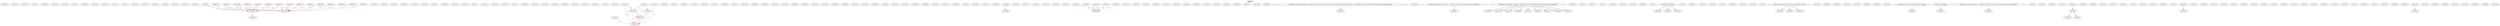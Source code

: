 digraph ASIA {
labelloc = "t";
label = "ASIA"
fontsize = 27;
"ASIA*100"
"ASIA*101"
"ASIA*110"
"ASIA*150"
"ASIA*200"
"ASIA*204"
"ASIA*206"
"ASIA*207"
"ASIA*208"
"ASIA*209"
"ASIA*210"
"ASIA*211"
"ASIA*212"
"ASIA*213"
"ASIA*222"
"ASIA*223"
"ASIA*250"
"ASIA*254"
"ASIA*258"
"ASIA*270"
"ASIA*300"
"ASIA*301"
"ASIA*302"
"ASIA*303"
"ASIA*304"
"ASIA*305"
"ASIA*306"
"ASIA*307"
"ASIA*308"
"ASIA*309"
"ASIA*310"
"ASIA*311"
"ASIA*312"
"ASIA*313"
"ASIA*314"
"ASIA*315"
"ASIA*316"
"ASIA*317"
"ASIA*318"
"ASIA*319"
"ASIA*320"
"ASIA*321"
"ASIA*323"
"ASIA*324"
"ASIA*325"
"ASIA*326"
"ASIA*327"
"ASIA*329"
"ASIA*330"
"ASIA*331"
"ASIA*332"
"ASIA*333"
"ASIA*334"
"ASIA*335"
"ASIA*336"
"ASIA*337"
"ASIA*338"
"ASIA*339"
"ASIA*340"
"ASIA*341"
"ASIA*342"
"ASIA*343"
"ASIA*344"
"ASIA*345"
"ASIA*346"
"ASIA*347"
"ASIA*348"
"ASIA*350"
"ASIA*351"
"ASIA*352"
"ASIA*353"
"ASIA*354"
"ASIA*355"
"ASIA*356"
"ASIA*357"
"ASIA*358"
"ASIA*360"
"ASIA*361"
"ASIA*362"
"ASIA*363"
"ASIA*364"
"ASIA*365"
"ASIA*367"
"ASIA*368"
"ASIA*369"
"ASIA*370"
"ASIA*371"
"ASIA*372"
"ASIA*373"
"ASIA*374"
"ASIA*375"
"ASIA*376"
"ASIA*377"
"ASIA*378"
"ASIA*380"
"ASIA*381"
"ASIA*382"
"ASIA*384"
"ASIA*385"
"CHIN*207" -> "ASIA*386" [style=dashed] [label="1 of", fontcolor=firebrick4] [color=red3]
"CHIN*337" -> "ASIA*386" [style=dashed] [label="1 of", fontcolor=firebrick4] [color=red3]
"CHIN*208" -> "ASIA*386" [style=dashed] [label="1 of", fontcolor=firebrick4] [color=red3]
"CHIN*338" -> "ASIA*386" [style=dashed] [label="1 of", fontcolor=firebrick4] [color=red3]
"CHIN*217" -> "ASIA*386" [style=dashed] [label="1 of", fontcolor=firebrick4] [color=red3]
"CHIN*347" -> "ASIA*386" [style=dashed] [label="1 of", fontcolor=firebrick4] [color=red3]
"CHIN*218" -> "ASIA*386" [style=dashed] [label="1 of", fontcolor=firebrick4] [color=red3]
"CHIN*348" -> "ASIA*386" [style=dashed] [label="1 of", fontcolor=firebrick4] [color=red3]
"ASIA*387"
"ASIA*388"
"ASIA*389"
"ASIA*390"
"ASIA*392"
"ASIA*393"
"ASIA*394"
"ASIA*395"
"ASIA*386" -> "ASIA*396" [style=solid]
"ASIA*397"
"ASIA*398"
"ASIA*399"
"ASIA*300" -> "ASIA*400" [style=solid]
"CHIN*207" -> "ASIA*400" [style=dashed] [label="1 of", fontcolor=firebrick4] [color=red3]
"CHIN*208" -> "ASIA*400" [style=dashed] [label="1 of", fontcolor=firebrick4] [color=red3]
"CHIN*337" -> "ASIA*400" [style=dashed] [label="1 of", fontcolor=firebrick4] [color=red3]
"CHIN*338" -> "ASIA*400" [style=dashed] [label="1 of", fontcolor=firebrick4] [color=red3]
"CHIN*217" -> "ASIA*400" [style=dashed] [label="1 of", fontcolor=firebrick4] [color=red3]
"CHIN*218" -> "ASIA*400" [style=dashed] [label="1 of", fontcolor=firebrick4] [color=red3]
"CHIN*347" -> "ASIA*400" [style=dashed] [label="1 of", fontcolor=firebrick4] [color=red3]
"CHIN*348" -> "ASIA*400" [style=dashed] [label="1 of", fontcolor=firebrick4] [color=red3]
"JAPN*213" -> "ASIA*400" [style=dashed] [label="1 of", fontcolor=firebrick4] [color=red3]
"JAPN*251" -> "ASIA*400" [style=dashed] [label="1 of", fontcolor=firebrick4] [color=red3]
"JAPN*323" -> "ASIA*400" [style=dashed] [label="1 of", fontcolor=firebrick4] [color=red3]
"JAPN*361" -> "ASIA*400" [style=dashed] [label="1 of", fontcolor=firebrick4] [color=red3]
"KORN*300" -> "ASIA*400" [style=dashed] [label="1 of", fontcolor=firebrick4] [color=red3]
"KORN*301" -> "ASIA*400" [style=dashed] [label="1 of", fontcolor=firebrick4] [color=red3]
"KORN*302" -> "ASIA*400" [style=dashed] [label="1 of", fontcolor=firebrick4] [color=red3]
"Restricted to fourth-year students. At least 12 credits of any level of CHIN, JAPN, or KORN or placement approval.  A minimum of 9 credits of 300-level ASIA coursework recommended." -> "ASIA*402" [style=solid]
"ASIA*405"
"Restricted to fourth-year students.  9 credits of 300-level ASIA coursework recommended." -> "ASIA*407" [style=solid]
"Restricted to fourth-year students. A minimum of 9 credits of 300-level ASIA coursework recommended." -> "ASIA*408" [style=solid]
"ASIA*410"
"ASIA*411"
"ASIA*412"
"ASIA*413"
"ASIA*414"
"ASIA*418"
"ASIA*327" -> "ASIA*427" [style=dashed] [label="1 of", fontcolor=firebrick4] [color=red3]
"ASIA*347" -> "ASIA*427" [style=dashed] [label="1 of", fontcolor=firebrick4] [color=red3]
"ASIA*357" -> "ASIA*427" [style=dashed] [label="1 of", fontcolor=firebrick4] [color=red3]
"ASIA*447" -> "ASIA*427" [style=dashed] [label="1 of", fontcolor=firebrick4] [color=red3]
"ASIA*452" -> "ASIA*427" [style=dashed] [label="1 of", fontcolor=firebrick4] [color=red3]
"ASIA*457" -> "ASIA*427" [style=dashed] [label="1 of", fontcolor=firebrick4] [color=red3]
"ASIA*428"
"ASIA*430"
"ASIA*431"
"Second-year standing." -> "ASIA*433" [style=solid]
"Second-year standing." -> "ASIA*436" [style=solid]
"ASIA*438"
"Restricted to fourth-year students. A minimum of 9 credits of 300-level ASIA coursework recommended." -> "ASIA*440" [style=solid]
"ASIA*441"
"Restricted to fourth-year students. A minimum of 9 credits of 300-level ASIA coursework recommended." -> "ASIA*442" [style=solid]
"ASIA*444"
"Restricted to fourth-year students. A minimum of 9 credits of 300-level ASIA coursework recommended." -> "ASIA*445" [style=solid]
"ASIA*347" -> "ASIA*447" [style=dashed] [label="1 of", fontcolor=firebrick4] [color=red3]
"ASIA*357" -> "ASIA*447" [style=dashed] [label="1 of", fontcolor=firebrick4] [color=red3]
"ASIA*369" -> "ASIA*448" [style=solid]
"ASIA*450"
"Restricted to fourth-year students. A minimum of 9 credits of 300-level ASIA coursework recommended." -> "ASIA*451" [style=solid]
"ASIA*347" -> "ASIA*452" [style=dashed] [label="1 of", fontcolor=firebrick4] [color=red3]
"ASIA*357" -> "ASIA*452" [style=dashed] [label="1 of", fontcolor=firebrick4] [color=red3]
"ASIA*447" -> "ASIA*452" [style=dashed] [label="1 of", fontcolor=firebrick4] [color=red3]
"ASIA*457" -> "ASIA*452" [style=dashed] [label="1 of", fontcolor=firebrick4] [color=red3]
"Restricted to fourth-year students. A minimum of 9 credits of 300-level ASIA coursework recommended." -> "ASIA*453" [style=solid]
"ASIA*454"
"ASIA*455"
"ASIA*456"
"ASIA*357" -> "ASIA*457" [style=solid]
"ASIA*460"
"ASIA*461"
"Restricted to students with 2nd year standing or above." -> "ASIA*463" [style=solid]
"ASIA*464"
"Second-year standing." -> "ASIA*465" [style=solid]
"ASIA*466"
"ASIA*376" -> "ASIA*468" [style=dashed] [label="1 of", fontcolor=firebrick4] [color=red3]
"ASIA*381" -> "ASIA*468" [style=dashed] [label="1 of", fontcolor=firebrick4] [color=red3]
"ASIA*382" -> "ASIA*468" [style=dashed] [label="1 of", fontcolor=firebrick4] [color=red3]
"ASIA*383" -> "ASIA*468" [style=dashed] [label="1 of", fontcolor=firebrick4] [color=red3]
"ASIA*387" -> "ASIA*468" [style=dashed] [label="1 of", fontcolor=firebrick4] [color=red3]
"ASIA*470"
"ASIA*474"
"ASIA*475"
"Restricted to students with 2nd year standing or above." -> "ASIA*476" [style=solid]
"Restricted to fourth-year students. A minimum of 9 credits of 300-level ASIA coursework recommended." -> "ASIA*477" [style=solid]
"Restricted to students with 2nd year standing or above." -> "ASIA*478" [style=solid]
"ASIA*484"
"ASIA*485"
"ASIA*488"
"Permission of Instructor and fourth-year standing." -> "ASIA*490" [style=solid]
"Third-year standing." -> "ASIA*491" [style=solid]
"Restricted to 4th year students.  A minimum of 9 credits of 300-level ASIA coursework recommended." -> "ASIA*495" [style=solid]
"Restricted to fourth-year students. A minimum of 9 credits of 300-level ASIA coursework recommended." -> "ASIA*498" [style=solid]
"Restricted to fourth-year students. A minimum of 9 credits of 300-level ASIA coursework recommended." -> "ASIA*499" [style=solid]
"ASIA*501"
"ASIA*502"
"ASIA*503"
"ASIA*504"
"CHIN*413" -> "ASIA*506" [style=solid]
"ASIA*506" -> "ASIA*507" [style=solid]
"ASIA*508"
"ASIA*509"
"ASIA*510"
"ASIA*511"
"ASIA*512"
"ASIA*513"
"ASIA*514"
"ASIA*515"
"ASIA*516"
"ASIA*521"
"JAPN*312" -> "ASIA*522" [style=solid]
"ASIA*523"
"ASIA*524"
"ASIA*525"
"ASIA*528"
"ASIA*532"
"ASIA*533"
"ASIA*535"
"ASIA*541"
"ASIA*543"
"ASIA*546"
"ASIA*547"
"ASIA*550"
"ASIA*561"
"ASIA*562"
"ASIA*566"
"ASIA*570"
"ASIA*574"
"ASIA*576"
"ASIA*577"
"ASIA*578"
"ASIA*580"
"ASIA*581"
"LING*300" -> "ASIA*582" [style=solid]
"ASIA*583"
"ASIA*584"
"ASIA*506" -> "ASIA*587" [style=solid]
"ASIA*590"
"ASIA*591"
"ASIA*592"
"ASIA*598"
"ASIA*599"
"ASIA*699"
}
